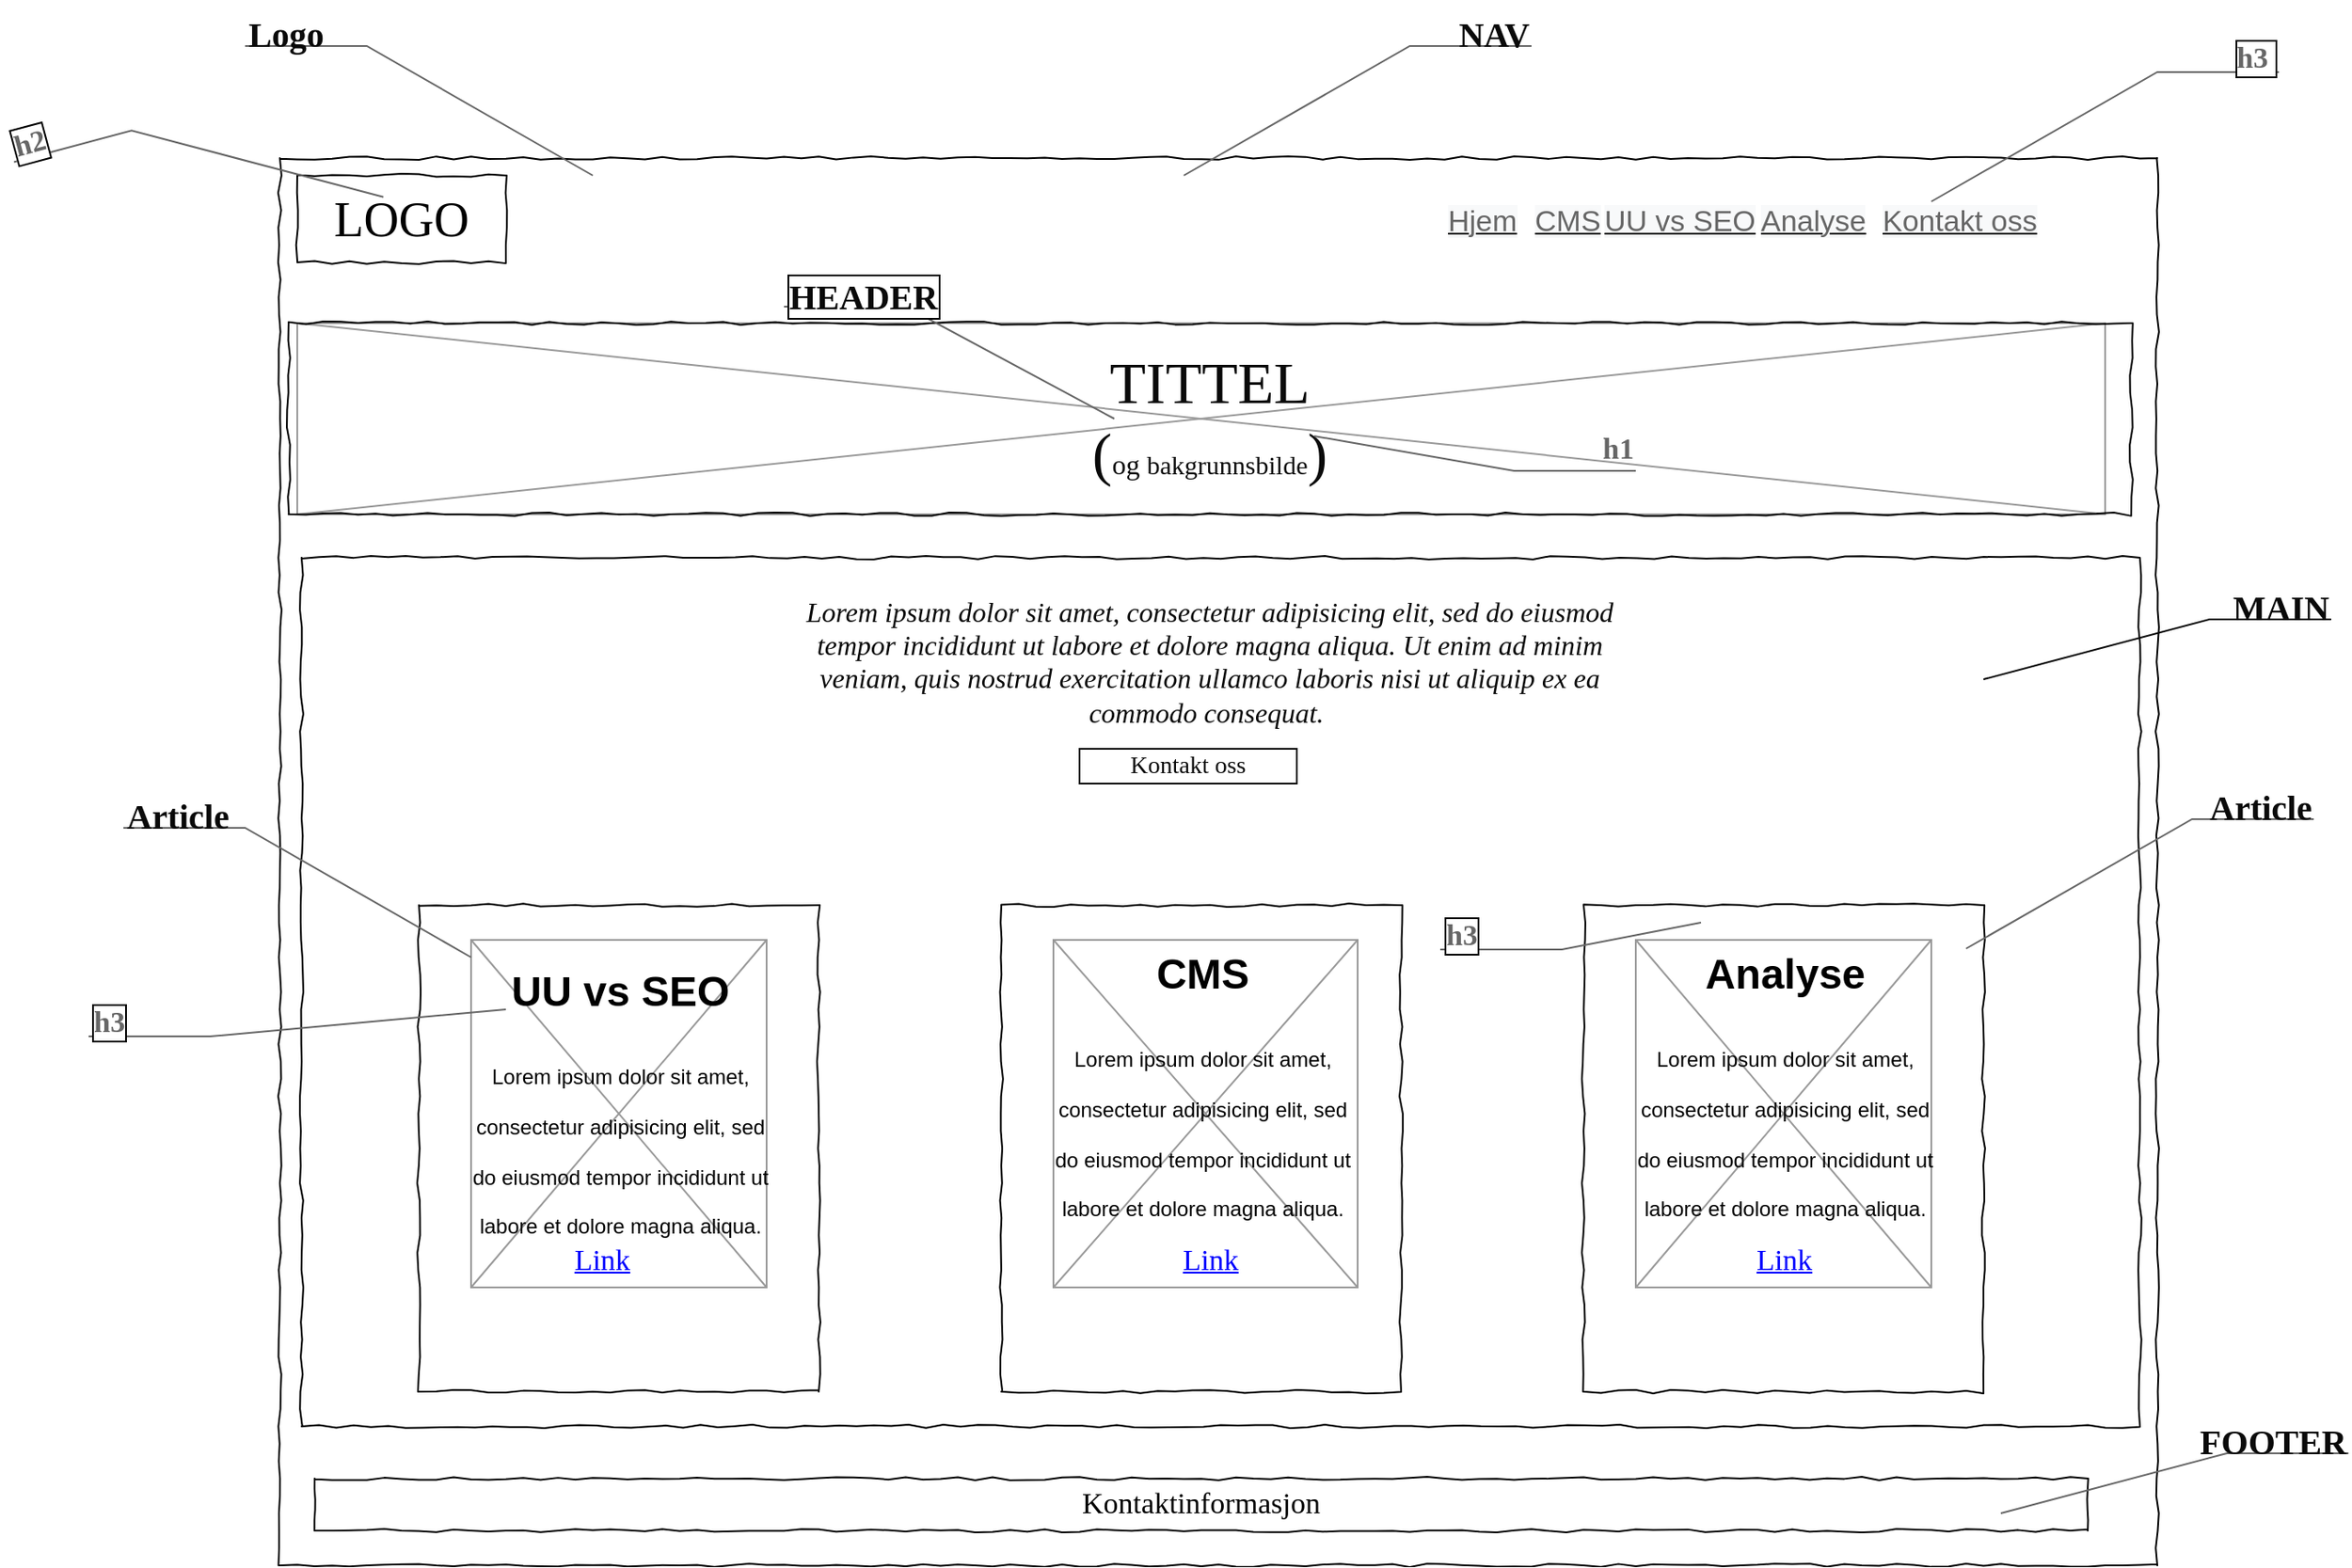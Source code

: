 <mxfile version="20.3.7" type="github">
  <diagram name="Page-1" id="03018318-947c-dd8e-b7a3-06fadd420f32">
    <mxGraphModel dx="2683" dy="1754" grid="1" gridSize="10" guides="1" tooltips="1" connect="1" arrows="1" fold="1" page="1" pageScale="1" pageWidth="1100" pageHeight="850" background="none" math="0" shadow="0">
      <root>
        <mxCell id="0" />
        <mxCell id="1" parent="0" />
        <mxCell id="en6F7Ufg05P-uTRN20QV-46" value="" style="verticalLabelPosition=bottom;shadow=0;dashed=0;align=center;html=1;verticalAlign=top;strokeWidth=1;shape=mxgraph.mockup.graphics.simpleIcon;strokeColor=#999999;fontSize=34;fontColor=#0A0A0A;" parent="1" vertex="1">
          <mxGeometry x="130" y="480" width="170" height="200" as="geometry" />
        </mxCell>
        <mxCell id="en6F7Ufg05P-uTRN20QV-45" value="" style="verticalLabelPosition=bottom;shadow=0;dashed=0;align=center;html=1;verticalAlign=top;strokeWidth=1;shape=mxgraph.mockup.graphics.simpleIcon;strokeColor=#999999;fontSize=34;fontColor=#0A0A0A;" parent="1" vertex="1">
          <mxGeometry x="800" y="480" width="170" height="200" as="geometry" />
        </mxCell>
        <mxCell id="en6F7Ufg05P-uTRN20QV-44" value="" style="verticalLabelPosition=bottom;shadow=0;dashed=0;align=center;html=1;verticalAlign=top;strokeWidth=1;shape=mxgraph.mockup.graphics.simpleIcon;strokeColor=#999999;fontSize=34;fontColor=#0A0A0A;" parent="1" vertex="1">
          <mxGeometry x="465" y="480" width="175" height="200" as="geometry" />
        </mxCell>
        <mxCell id="en6F7Ufg05P-uTRN20QV-43" value="" style="verticalLabelPosition=bottom;shadow=0;dashed=0;align=center;html=1;verticalAlign=top;strokeWidth=1;shape=mxgraph.mockup.graphics.simpleIcon;strokeColor=#999999;fontSize=34;fontColor=#0A0A0A;" parent="1" vertex="1">
          <mxGeometry x="30" y="125" width="1040" height="110" as="geometry" />
        </mxCell>
        <mxCell id="677b7b8949515195-1" value="" style="whiteSpace=wrap;html=1;rounded=0;shadow=0;labelBackgroundColor=none;strokeColor=#000000;strokeWidth=1;fillColor=none;fontFamily=Verdana;fontSize=12;fontColor=#000000;align=center;comic=1;" parent="1" vertex="1">
          <mxGeometry x="20" y="30" width="1080" height="810" as="geometry" />
        </mxCell>
        <mxCell id="677b7b8949515195-2" value="LOGO" style="whiteSpace=wrap;html=1;rounded=0;shadow=0;labelBackgroundColor=none;strokeWidth=1;fontFamily=Verdana;fontSize=28;align=center;comic=1;" parent="1" vertex="1">
          <mxGeometry x="30" y="40" width="120" height="50" as="geometry" />
        </mxCell>
        <mxCell id="677b7b8949515195-10" value="&lt;font style=&quot;font-size: 34px;&quot; color=&quot;#0a0a0a&quot;&gt;TITTEL&lt;br&gt;(&lt;/font&gt;&lt;font style=&quot;font-size: 16px;&quot; color=&quot;#0a0a0a&quot;&gt;og &lt;/font&gt;&lt;font style=&quot;font-size: 15px;&quot; color=&quot;#0a0a0a&quot;&gt;bakgrunnsbilde&lt;/font&gt;&lt;font style=&quot;font-size: 34px;&quot; color=&quot;#0a0a0a&quot;&gt;)&lt;br&gt;&lt;/font&gt;" style="whiteSpace=wrap;html=1;rounded=0;shadow=0;labelBackgroundColor=none;strokeWidth=1;fillColor=none;fontFamily=Verdana;fontSize=12;align=center;comic=1;" parent="1" vertex="1">
          <mxGeometry x="25" y="125" width="1060" height="110" as="geometry" />
        </mxCell>
        <mxCell id="en6F7Ufg05P-uTRN20QV-2" value="&lt;span style=&quot;font-size: 17px;&quot;&gt;Kontaktinformasjon&lt;/span&gt;" style="whiteSpace=wrap;html=1;rounded=0;shadow=0;labelBackgroundColor=none;strokeWidth=1;fillColor=none;fontFamily=Verdana;fontSize=12;align=center;comic=1;" parent="1" vertex="1">
          <mxGeometry x="40" y="790" width="1020" height="30" as="geometry" />
        </mxCell>
        <mxCell id="en6F7Ufg05P-uTRN20QV-4" value="" style="whiteSpace=wrap;html=1;rounded=0;shadow=0;labelBackgroundColor=none;strokeWidth=1;fillColor=none;fontFamily=Verdana;fontSize=12;align=center;comic=1;" parent="1" vertex="1">
          <mxGeometry x="32.5" y="260" width="1057.5" height="500" as="geometry" />
        </mxCell>
        <mxCell id="677b7b8949515195-26" value="" style="whiteSpace=wrap;html=1;rounded=0;shadow=0;labelBackgroundColor=none;strokeWidth=1;fillColor=none;fontFamily=Verdana;fontSize=12;align=center;comic=1;" parent="1" vertex="1">
          <mxGeometry x="435" y="460" width="230" height="280" as="geometry" />
        </mxCell>
        <mxCell id="677b7b8949515195-15" value="&lt;div style=&quot;text-align: justify&quot;&gt;&lt;br&gt;&lt;/div&gt;" style="whiteSpace=wrap;html=1;rounded=0;shadow=0;labelBackgroundColor=none;strokeWidth=1;fillColor=none;fontFamily=Verdana;fontSize=12;align=center;verticalAlign=top;spacing=10;comic=1;" parent="1" vertex="1">
          <mxGeometry x="100" y="460" width="230" height="280" as="geometry" />
        </mxCell>
        <mxCell id="677b7b8949515195-25" value="" style="whiteSpace=wrap;html=1;rounded=0;shadow=0;labelBackgroundColor=none;strokeWidth=1;fillColor=none;fontFamily=Verdana;fontSize=12;align=center;comic=1;" parent="1" vertex="1">
          <mxGeometry x="770" y="460" width="230" height="280" as="geometry" />
        </mxCell>
        <mxCell id="en6F7Ufg05P-uTRN20QV-5" value="&lt;font face=&quot;Verdana&quot; color=&quot;#0a0a0a&quot; style=&quot;font-size: 20px;&quot;&gt;&lt;b&gt;Article&lt;/b&gt;&lt;/font&gt;" style="strokeWidth=1;shadow=0;dashed=0;align=center;html=1;shape=mxgraph.mockup.text.callout;linkText=;textSize=17;textColor=#666666;callDir=NW;callStyle=line;fontSize=17;fontColor=#666666;align=left;verticalAlign=top;strokeColor=#666666;" parent="1" vertex="1">
          <mxGeometry x="-70" y="390" width="200" height="100" as="geometry" />
        </mxCell>
        <mxCell id="en6F7Ufg05P-uTRN20QV-9" value="&lt;h1 style=&quot;text-align: center;&quot;&gt;&lt;span style=&quot;background-color: initial;&quot;&gt;UU vs SEO&lt;/span&gt;&lt;/h1&gt;&lt;h1 style=&quot;text-align: center;&quot;&gt;&lt;span style=&quot;background-color: initial; font-size: 12px; font-weight: normal;&quot;&gt;Lorem ipsum dolor sit amet, consectetur adipisicing elit, sed do eiusmod tempor incididunt ut labore et dolore magna aliqua.&lt;/span&gt;&lt;br&gt;&lt;/h1&gt;" style="text;html=1;strokeColor=none;fillColor=none;spacing=5;spacingTop=-20;whiteSpace=wrap;overflow=hidden;rounded=0;" parent="1" vertex="1">
          <mxGeometry x="120" y="490" width="190" height="240" as="geometry" />
        </mxCell>
        <mxCell id="en6F7Ufg05P-uTRN20QV-11" value="&lt;h1 style=&quot;text-align: center;&quot;&gt;&lt;span style=&quot;background-color: initial;&quot;&gt;CMS&lt;/span&gt;&lt;/h1&gt;&lt;h1 style=&quot;text-align: center;&quot;&gt;&lt;span style=&quot;background-color: initial; font-size: 12px; font-weight: normal;&quot;&gt;Lorem ipsum dolor sit amet, consectetur adipisicing elit, sed do eiusmod tempor incididunt ut labore et dolore magna aliqua.&lt;/span&gt;&lt;br&gt;&lt;/h1&gt;" style="text;html=1;strokeColor=none;fillColor=none;spacing=5;spacingTop=-20;whiteSpace=wrap;overflow=hidden;rounded=0;" parent="1" vertex="1">
          <mxGeometry x="455" y="480" width="190" height="240" as="geometry" />
        </mxCell>
        <mxCell id="en6F7Ufg05P-uTRN20QV-12" value="&lt;h1 style=&quot;text-align: center;&quot;&gt;&lt;span style=&quot;background-color: initial;&quot;&gt;Analyse&lt;/span&gt;&lt;/h1&gt;&lt;h1 style=&quot;text-align: center;&quot;&gt;&lt;span style=&quot;background-color: initial; font-size: 12px; font-weight: normal;&quot;&gt;Lorem ipsum dolor sit amet, consectetur adipisicing elit, sed do eiusmod tempor incididunt ut labore et dolore magna aliqua.&lt;/span&gt;&lt;br&gt;&lt;/h1&gt;" style="text;html=1;strokeColor=none;fillColor=none;spacing=5;spacingTop=-20;whiteSpace=wrap;overflow=hidden;rounded=0;" parent="1" vertex="1">
          <mxGeometry x="790" y="480" width="190" height="240" as="geometry" />
        </mxCell>
        <mxCell id="en6F7Ufg05P-uTRN20QV-33" value="&lt;font face=&quot;Verdana&quot; color=&quot;#0a0a0a&quot; size=&quot;1&quot; style=&quot;&quot;&gt;&lt;b style=&quot;font-size: 20px;&quot;&gt;NAV&lt;/b&gt;&lt;/font&gt;" style="strokeWidth=1;shadow=0;dashed=0;align=center;html=1;shape=mxgraph.mockup.text.callout;linkText=;textSize=17;textColor=#666666;callDir=NE;callStyle=line;fontSize=17;fontColor=#666666;align=right;verticalAlign=top;strokeColor=#666666;" parent="1" vertex="1">
          <mxGeometry x="540" y="-60" width="200" height="100" as="geometry" />
        </mxCell>
        <mxCell id="en6F7Ufg05P-uTRN20QV-34" value="&lt;b&gt;&lt;font color=&quot;#0a0a0a&quot; face=&quot;Verdana&quot; style=&quot;font-size: 20px;&quot;&gt;Logo&lt;/font&gt;&lt;/b&gt;" style="strokeWidth=1;shadow=0;dashed=0;align=center;html=1;shape=mxgraph.mockup.text.callout;linkText=;textSize=17;textColor=#666666;callDir=NW;callStyle=line;fontSize=17;fontColor=#666666;align=left;verticalAlign=top;strokeColor=#666666;" parent="1" vertex="1">
          <mxGeometry y="-60" width="200" height="100" as="geometry" />
        </mxCell>
        <mxCell id="en6F7Ufg05P-uTRN20QV-75" value="&lt;b&gt;&lt;font face=&quot;Verdana&quot;&gt;h1&lt;/font&gt;&lt;/b&gt;" style="strokeWidth=1;shadow=0;dashed=0;align=center;html=1;shape=mxgraph.mockup.text.callout;linkText=;textSize=17;textColor=#666666;callDir=SE;callStyle=line;fontSize=17;fontColor=#666666;align=right;verticalAlign=bottom;strokeColor=#666666;" parent="1" vertex="1">
          <mxGeometry x="615" y="190" width="185" height="20" as="geometry" />
        </mxCell>
        <mxCell id="en6F7Ufg05P-uTRN20QV-89" value="&lt;b&gt;&lt;font face=&quot;Verdana&quot;&gt;h2&lt;/font&gt;&lt;/b&gt;" style="strokeWidth=1;shadow=0;dashed=0;align=center;html=1;shape=mxgraph.mockup.text.callout;linkText=;textSize=17;textColor=#666666;callDir=NW;callStyle=line;fontSize=17;fontColor=#666666;align=left;verticalAlign=top;strokeColor=#666666;labelBackgroundColor=default;labelBorderColor=default;rotation=-15;" parent="1" vertex="1">
          <mxGeometry x="-130" y="-20" width="200" height="100" as="geometry" />
        </mxCell>
        <mxCell id="en6F7Ufg05P-uTRN20QV-91" value="&lt;font color=&quot;#0a0a0a&quot; style=&quot;font-size: 20px;&quot;&gt;&lt;b style=&quot;&quot;&gt;HEADER&lt;/b&gt;&lt;/font&gt;" style="strokeWidth=1;shadow=0;dashed=0;align=center;html=1;shape=mxgraph.mockup.text.callout;linkText=;textSize=17;textColor=#666666;callDir=NW;callStyle=line;fontSize=17;fontColor=#666666;align=left;verticalAlign=top;strokeColor=#666666;labelBackgroundColor=default;labelBorderColor=default;fontFamily=Verdana;" parent="1" vertex="1">
          <mxGeometry x="310" y="90" width="190" height="90" as="geometry" />
        </mxCell>
        <mxCell id="en6F7Ufg05P-uTRN20QV-92" value="&lt;b&gt;h3&lt;/b&gt;" style="strokeWidth=1;shadow=0;dashed=0;align=center;html=1;shape=mxgraph.mockup.text.callout;linkText=;textSize=17;textColor=#666666;callDir=NW;callStyle=line;fontSize=17;fontColor=#666666;align=left;verticalAlign=top;strokeColor=#666666;labelBackgroundColor=default;labelBorderColor=default;fontFamily=Verdana;" parent="1" vertex="1">
          <mxGeometry x="-90" y="510" width="240" height="10" as="geometry" />
        </mxCell>
        <mxCell id="en6F7Ufg05P-uTRN20QV-96" value="&lt;b&gt;h3&lt;/b&gt;" style="strokeWidth=1;shadow=0;dashed=0;align=center;html=1;shape=mxgraph.mockup.text.callout;linkText=;textSize=17;textColor=#666666;callDir=NW;callStyle=line;fontSize=17;fontColor=#666666;align=left;verticalAlign=top;strokeColor=#666666;labelBackgroundColor=default;labelBorderColor=default;fontFamily=Verdana;" parent="1" vertex="1">
          <mxGeometry x="687.5" y="460" width="150" height="10" as="geometry" />
        </mxCell>
        <mxCell id="6DZIsmZMGNLHSjSYDAZW-1" value="&lt;b&gt;h3&amp;nbsp;&lt;/b&gt;" style="strokeWidth=1;shadow=0;dashed=0;align=center;html=1;shape=mxgraph.mockup.text.callout;linkText=;textSize=17;textColor=#666666;callDir=NE;callStyle=line;fontSize=17;fontColor=#666666;align=right;verticalAlign=top;strokeColor=#666666;labelBackgroundColor=default;labelBorderColor=default;fontFamily=Verdana;" parent="1" vertex="1">
          <mxGeometry x="970" y="-45" width="200" height="100" as="geometry" />
        </mxCell>
        <mxCell id="6DZIsmZMGNLHSjSYDAZW-2" value="&lt;b&gt;&lt;font color=&quot;#0a0a0a&quot; style=&quot;font-size: 20px;&quot; face=&quot;Verdana&quot;&gt;MAIN&lt;/font&gt;&lt;/b&gt;" style="strokeWidth=1;shadow=0;dashed=0;align=center;html=1;shape=mxgraph.mockup.text.callout;linkText=;textSize=17;textColor=#666666;callDir=NE;callStyle=line;fontSize=17;fontColor=#666666;align=right;verticalAlign=top;strokeColor=#0A0A0A;" parent="1" vertex="1">
          <mxGeometry x="1000" y="270" width="200" height="60" as="geometry" />
        </mxCell>
        <mxCell id="6DZIsmZMGNLHSjSYDAZW-5" value="&lt;font color=&quot;#0a0a0a&quot; style=&quot;font-size: 20px;&quot;&gt;&lt;b&gt;FOOTER&lt;/b&gt;&lt;/font&gt;" style="strokeWidth=1;shadow=0;dashed=0;align=center;html=1;shape=mxgraph.mockup.text.callout;linkText=;textSize=17;textColor=#666666;callDir=NE;callStyle=line;fontSize=17;fontColor=#666666;align=right;verticalAlign=top;strokeColor=#666666;fontFamily=Verdana;" parent="1" vertex="1">
          <mxGeometry x="1010" y="750" width="200" height="60" as="geometry" />
        </mxCell>
        <mxCell id="N_Fq8xxnLoXcReT2bSDC-5" value="&lt;b&gt;&lt;font face=&quot;Verdana&quot; style=&quot;font-size: 20px;&quot; color=&quot;#0a0a0a&quot;&gt;Article&lt;/font&gt;&lt;/b&gt;" style="strokeWidth=1;shadow=0;dashed=0;align=center;html=1;shape=mxgraph.mockup.text.callout;linkText=;textSize=17;textColor=#666666;callDir=NE;callStyle=line;fontSize=17;fontColor=#666666;align=right;verticalAlign=top;strokeColor=#666666;" parent="1" vertex="1">
          <mxGeometry x="990" y="385" width="200" height="100" as="geometry" />
        </mxCell>
        <mxCell id="N_Fq8xxnLoXcReT2bSDC-7" value="&lt;font face=&quot;Times New Roman&quot; data-font-src=&quot;https://fonts.googleapis.com/css?family=Josephine+Sans&quot; size=&quot;1&quot; style=&quot;&quot;&gt;&lt;span style=&quot;font-size: 16px;&quot;&gt;&lt;i&gt;Lorem ipsum dolor sit amet, consectetur adipisicing elit, sed do eiusmod tempor incididunt ut labore et dolore magna aliqua. Ut enim ad minim veniam, quis nostrud exercitation ullamco laboris nisi ut aliquip ex ea commodo consequat.&amp;nbsp;&lt;/i&gt;&lt;/span&gt;&lt;/font&gt;" style="text;spacingTop=-5;whiteSpace=wrap;html=1;align=center;fontSize=12;fontFamily=Helvetica;fillColor=none;strokeColor=none;fontColor=#0A0A0A;" parent="1" vertex="1">
          <mxGeometry x="320" y="280" width="470" height="150" as="geometry" />
        </mxCell>
        <mxCell id="N_Fq8xxnLoXcReT2bSDC-8" value="Kontakt oss" style="rounded=0;whiteSpace=wrap;html=1;strokeColor=#0A0A0A;fontFamily=Times New Roman;fontSize=14;fontColor=#0A0A0A;" parent="1" vertex="1">
          <mxGeometry x="480" y="370" width="125" height="20" as="geometry" />
        </mxCell>
        <mxCell id="w4bBEmWwiWPHxFd0khcd-1" value="&lt;span style=&quot;color: rgb(102, 102, 102); font-family: Helvetica; font-size: 17px; font-style: normal; font-variant-ligatures: normal; font-variant-caps: normal; font-weight: 400; letter-spacing: normal; orphans: 2; text-align: left; text-indent: 0px; text-transform: none; widows: 2; word-spacing: 0px; -webkit-text-stroke-width: 0px; background-color: rgb(248, 249, 250); float: none; display: inline !important;&quot;&gt;Hjem&lt;/span&gt;" style="text;whiteSpace=wrap;html=1;fontStyle=4" vertex="1" parent="1">
          <mxGeometry x="690" y="50" width="70" height="40" as="geometry" />
        </mxCell>
        <mxCell id="w4bBEmWwiWPHxFd0khcd-2" value="&lt;span style=&quot;color: rgb(102, 102, 102); font-family: Helvetica; font-size: 17px; font-style: normal; font-variant-ligatures: normal; font-variant-caps: normal; font-weight: 400; letter-spacing: normal; orphans: 2; text-align: left; text-indent: 0px; text-transform: none; widows: 2; word-spacing: 0px; -webkit-text-stroke-width: 0px; background-color: rgb(248, 249, 250); float: none; display: inline !important;&quot;&gt;&lt;span&gt;CMS&lt;/span&gt;&lt;/span&gt;" style="text;whiteSpace=wrap;html=1;fontStyle=4" vertex="1" parent="1">
          <mxGeometry x="740" y="50" width="70" height="40" as="geometry" />
        </mxCell>
        <mxCell id="w4bBEmWwiWPHxFd0khcd-3" value="&lt;span style=&quot;color: rgb(102, 102, 102); font-family: Helvetica; font-size: 17px; font-style: normal; font-variant-ligatures: normal; font-variant-caps: normal; font-weight: 400; letter-spacing: normal; orphans: 2; text-align: left; text-indent: 0px; text-transform: none; widows: 2; word-spacing: 0px; -webkit-text-stroke-width: 0px; background-color: rgb(248, 249, 250); float: none; display: inline !important;&quot;&gt;&lt;span&gt;UU vs SEO&lt;/span&gt;&lt;/span&gt;" style="text;whiteSpace=wrap;html=1;fontStyle=4" vertex="1" parent="1">
          <mxGeometry x="780" y="50" width="120" height="40" as="geometry" />
        </mxCell>
        <mxCell id="w4bBEmWwiWPHxFd0khcd-4" value="&lt;span style=&quot;color: rgb(102, 102, 102); font-family: Helvetica; font-size: 17px; font-style: normal; font-variant-ligatures: normal; font-variant-caps: normal; font-weight: 400; letter-spacing: normal; orphans: 2; text-align: left; text-indent: 0px; text-transform: none; widows: 2; word-spacing: 0px; -webkit-text-stroke-width: 0px; background-color: rgb(248, 249, 250); float: none; display: inline !important;&quot;&gt;Analyse&lt;/span&gt;" style="text;whiteSpace=wrap;html=1;fontStyle=4" vertex="1" parent="1">
          <mxGeometry x="870" y="50" width="90" height="40" as="geometry" />
        </mxCell>
        <mxCell id="w4bBEmWwiWPHxFd0khcd-5" value="&lt;span style=&quot;color: rgb(102, 102, 102); font-family: Helvetica; font-size: 17px; font-style: normal; font-variant-ligatures: normal; font-variant-caps: normal; font-weight: 400; letter-spacing: normal; orphans: 2; text-align: left; text-indent: 0px; text-transform: none; widows: 2; word-spacing: 0px; -webkit-text-stroke-width: 0px; background-color: rgb(248, 249, 250); float: none; display: inline !important;&quot;&gt;Kontakt oss&lt;/span&gt;" style="text;whiteSpace=wrap;html=1;fontStyle=4" vertex="1" parent="1">
          <mxGeometry x="940" y="50" width="120" height="40" as="geometry" />
        </mxCell>
        <mxCell id="w4bBEmWwiWPHxFd0khcd-7" value="Link" style="shape=rectangle;strokeColor=none;fillColor=none;linkText=;fontSize=17;fontColor=#0000ff;fontStyle=4;html=1;align=center;fontFamily=Times New Roman;" vertex="1" parent="1">
          <mxGeometry x="130" y="650" width="150" height="30" as="geometry" />
        </mxCell>
        <mxCell id="w4bBEmWwiWPHxFd0khcd-8" value="Link" style="shape=rectangle;strokeColor=none;fillColor=none;linkText=;fontSize=17;fontColor=#0000ff;fontStyle=4;html=1;align=center;fontFamily=Times New Roman;" vertex="1" parent="1">
          <mxGeometry x="480" y="650" width="150" height="30" as="geometry" />
        </mxCell>
        <mxCell id="w4bBEmWwiWPHxFd0khcd-9" value="Link" style="shape=rectangle;strokeColor=none;fillColor=none;linkText=;fontSize=17;fontColor=#0000ff;fontStyle=4;html=1;align=center;fontFamily=Times New Roman;" vertex="1" parent="1">
          <mxGeometry x="810" y="650" width="150" height="30" as="geometry" />
        </mxCell>
      </root>
    </mxGraphModel>
  </diagram>
</mxfile>
